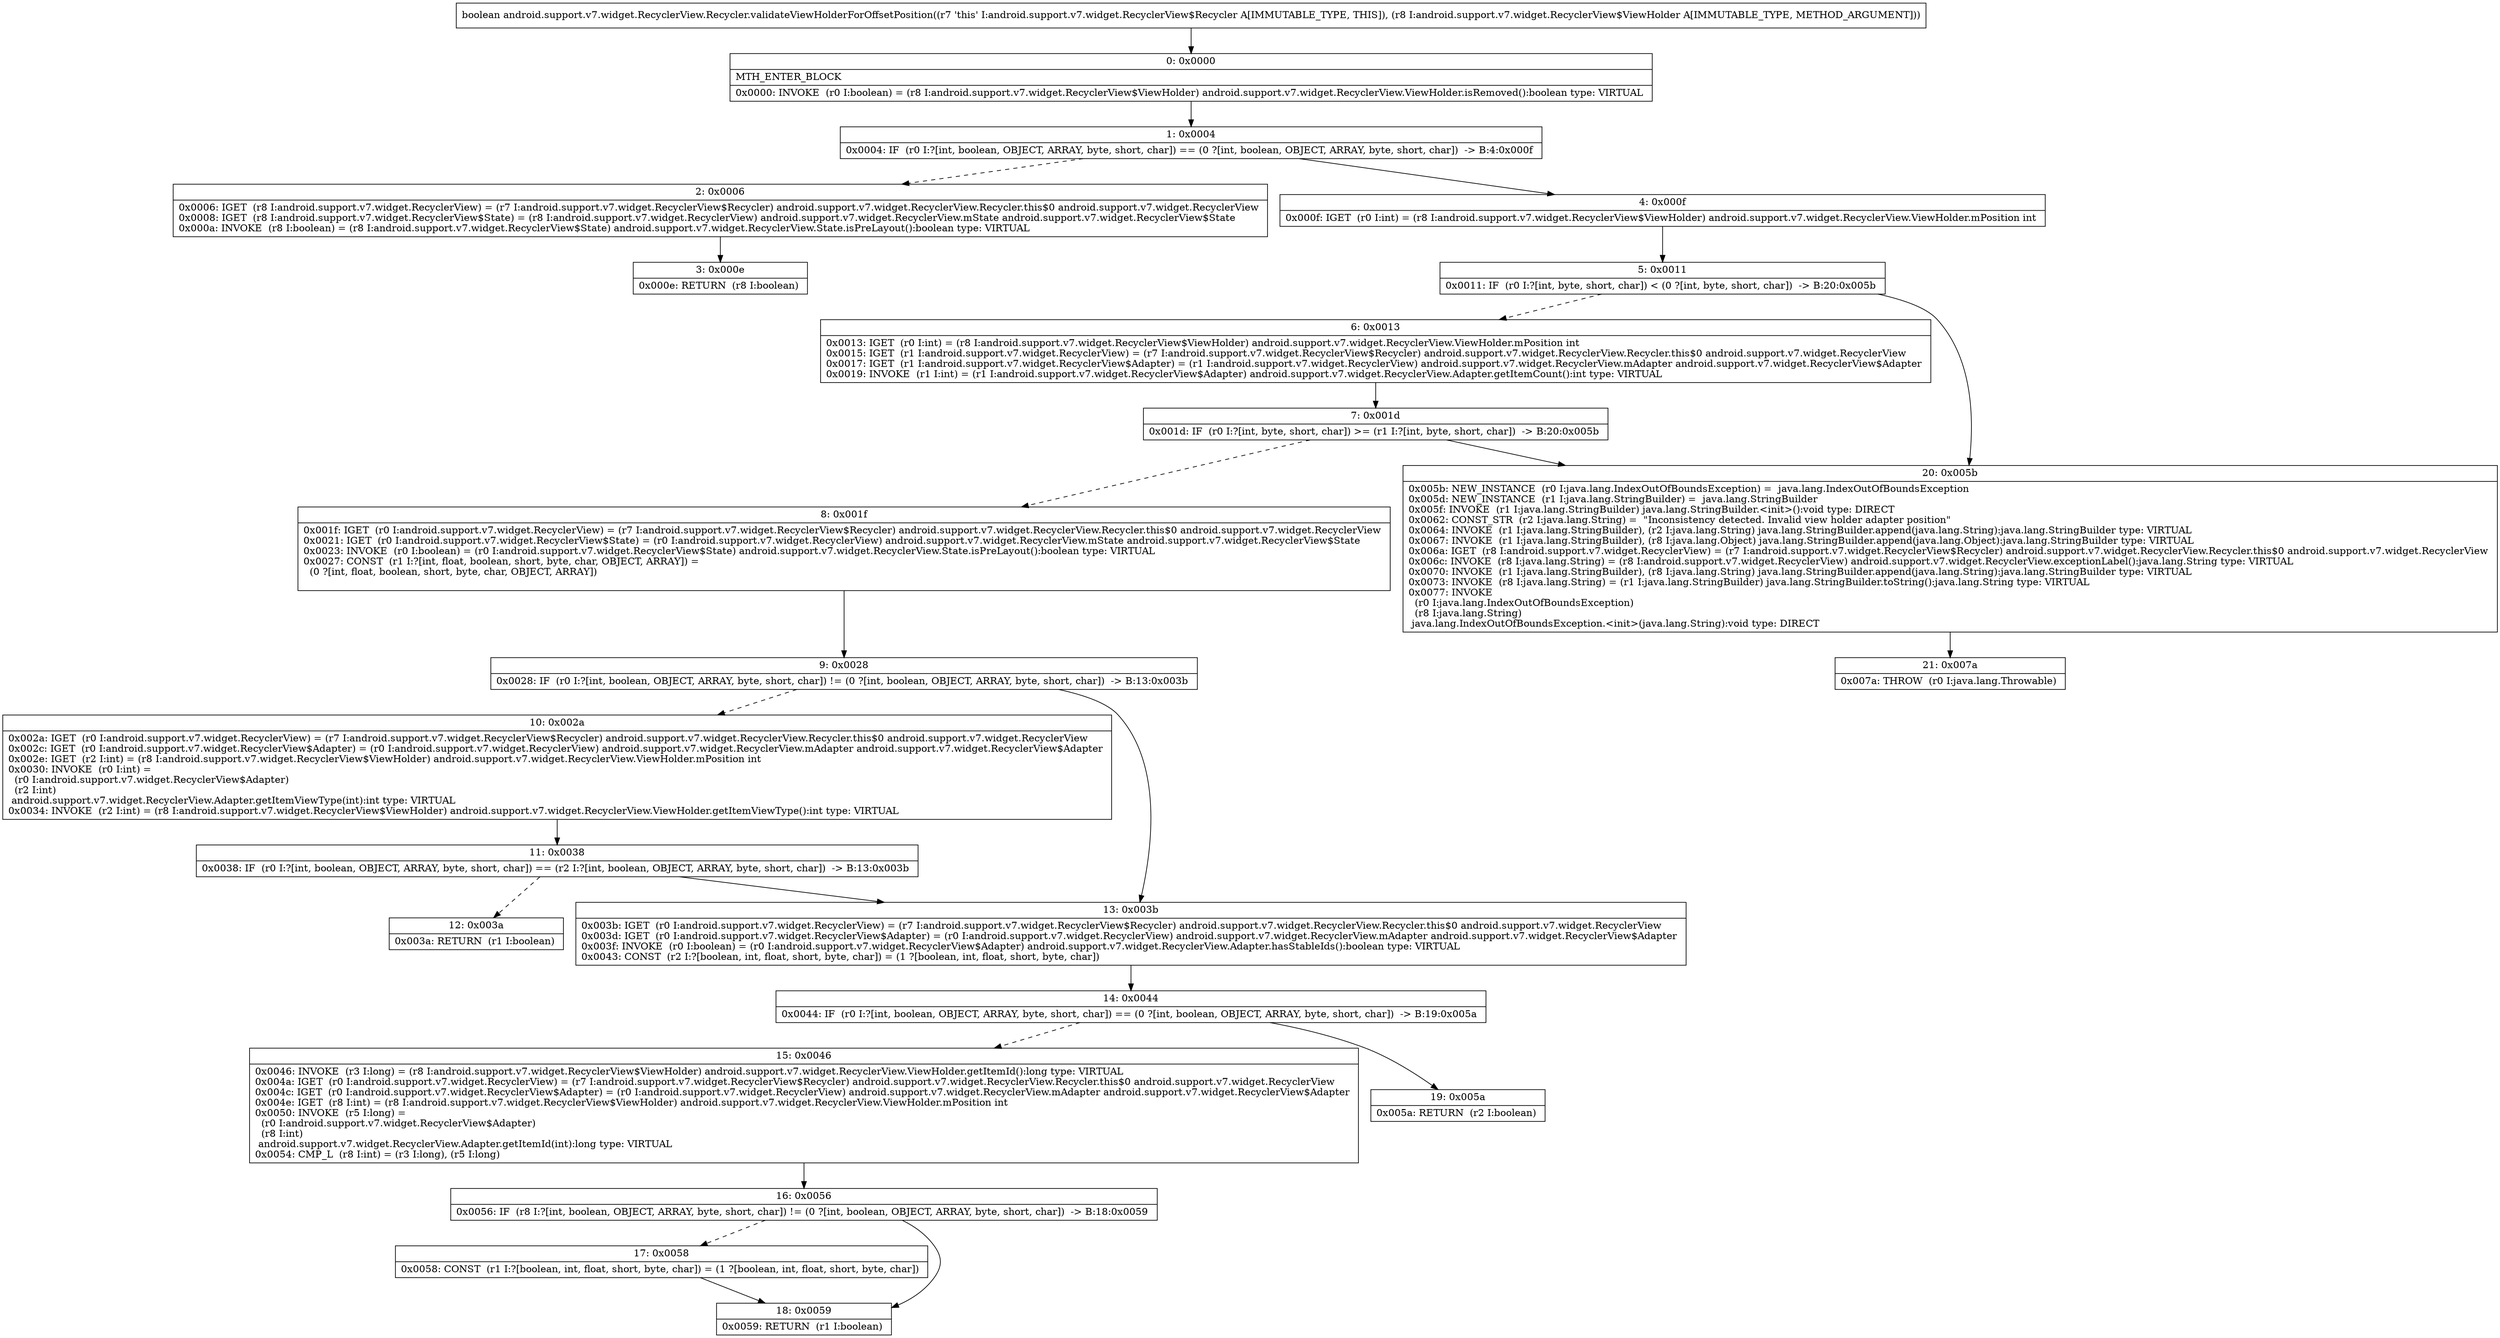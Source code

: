 digraph "CFG forandroid.support.v7.widget.RecyclerView.Recycler.validateViewHolderForOffsetPosition(Landroid\/support\/v7\/widget\/RecyclerView$ViewHolder;)Z" {
Node_0 [shape=record,label="{0\:\ 0x0000|MTH_ENTER_BLOCK\l|0x0000: INVOKE  (r0 I:boolean) = (r8 I:android.support.v7.widget.RecyclerView$ViewHolder) android.support.v7.widget.RecyclerView.ViewHolder.isRemoved():boolean type: VIRTUAL \l}"];
Node_1 [shape=record,label="{1\:\ 0x0004|0x0004: IF  (r0 I:?[int, boolean, OBJECT, ARRAY, byte, short, char]) == (0 ?[int, boolean, OBJECT, ARRAY, byte, short, char])  \-\> B:4:0x000f \l}"];
Node_2 [shape=record,label="{2\:\ 0x0006|0x0006: IGET  (r8 I:android.support.v7.widget.RecyclerView) = (r7 I:android.support.v7.widget.RecyclerView$Recycler) android.support.v7.widget.RecyclerView.Recycler.this$0 android.support.v7.widget.RecyclerView \l0x0008: IGET  (r8 I:android.support.v7.widget.RecyclerView$State) = (r8 I:android.support.v7.widget.RecyclerView) android.support.v7.widget.RecyclerView.mState android.support.v7.widget.RecyclerView$State \l0x000a: INVOKE  (r8 I:boolean) = (r8 I:android.support.v7.widget.RecyclerView$State) android.support.v7.widget.RecyclerView.State.isPreLayout():boolean type: VIRTUAL \l}"];
Node_3 [shape=record,label="{3\:\ 0x000e|0x000e: RETURN  (r8 I:boolean) \l}"];
Node_4 [shape=record,label="{4\:\ 0x000f|0x000f: IGET  (r0 I:int) = (r8 I:android.support.v7.widget.RecyclerView$ViewHolder) android.support.v7.widget.RecyclerView.ViewHolder.mPosition int \l}"];
Node_5 [shape=record,label="{5\:\ 0x0011|0x0011: IF  (r0 I:?[int, byte, short, char]) \< (0 ?[int, byte, short, char])  \-\> B:20:0x005b \l}"];
Node_6 [shape=record,label="{6\:\ 0x0013|0x0013: IGET  (r0 I:int) = (r8 I:android.support.v7.widget.RecyclerView$ViewHolder) android.support.v7.widget.RecyclerView.ViewHolder.mPosition int \l0x0015: IGET  (r1 I:android.support.v7.widget.RecyclerView) = (r7 I:android.support.v7.widget.RecyclerView$Recycler) android.support.v7.widget.RecyclerView.Recycler.this$0 android.support.v7.widget.RecyclerView \l0x0017: IGET  (r1 I:android.support.v7.widget.RecyclerView$Adapter) = (r1 I:android.support.v7.widget.RecyclerView) android.support.v7.widget.RecyclerView.mAdapter android.support.v7.widget.RecyclerView$Adapter \l0x0019: INVOKE  (r1 I:int) = (r1 I:android.support.v7.widget.RecyclerView$Adapter) android.support.v7.widget.RecyclerView.Adapter.getItemCount():int type: VIRTUAL \l}"];
Node_7 [shape=record,label="{7\:\ 0x001d|0x001d: IF  (r0 I:?[int, byte, short, char]) \>= (r1 I:?[int, byte, short, char])  \-\> B:20:0x005b \l}"];
Node_8 [shape=record,label="{8\:\ 0x001f|0x001f: IGET  (r0 I:android.support.v7.widget.RecyclerView) = (r7 I:android.support.v7.widget.RecyclerView$Recycler) android.support.v7.widget.RecyclerView.Recycler.this$0 android.support.v7.widget.RecyclerView \l0x0021: IGET  (r0 I:android.support.v7.widget.RecyclerView$State) = (r0 I:android.support.v7.widget.RecyclerView) android.support.v7.widget.RecyclerView.mState android.support.v7.widget.RecyclerView$State \l0x0023: INVOKE  (r0 I:boolean) = (r0 I:android.support.v7.widget.RecyclerView$State) android.support.v7.widget.RecyclerView.State.isPreLayout():boolean type: VIRTUAL \l0x0027: CONST  (r1 I:?[int, float, boolean, short, byte, char, OBJECT, ARRAY]) = \l  (0 ?[int, float, boolean, short, byte, char, OBJECT, ARRAY])\l \l}"];
Node_9 [shape=record,label="{9\:\ 0x0028|0x0028: IF  (r0 I:?[int, boolean, OBJECT, ARRAY, byte, short, char]) != (0 ?[int, boolean, OBJECT, ARRAY, byte, short, char])  \-\> B:13:0x003b \l}"];
Node_10 [shape=record,label="{10\:\ 0x002a|0x002a: IGET  (r0 I:android.support.v7.widget.RecyclerView) = (r7 I:android.support.v7.widget.RecyclerView$Recycler) android.support.v7.widget.RecyclerView.Recycler.this$0 android.support.v7.widget.RecyclerView \l0x002c: IGET  (r0 I:android.support.v7.widget.RecyclerView$Adapter) = (r0 I:android.support.v7.widget.RecyclerView) android.support.v7.widget.RecyclerView.mAdapter android.support.v7.widget.RecyclerView$Adapter \l0x002e: IGET  (r2 I:int) = (r8 I:android.support.v7.widget.RecyclerView$ViewHolder) android.support.v7.widget.RecyclerView.ViewHolder.mPosition int \l0x0030: INVOKE  (r0 I:int) = \l  (r0 I:android.support.v7.widget.RecyclerView$Adapter)\l  (r2 I:int)\l android.support.v7.widget.RecyclerView.Adapter.getItemViewType(int):int type: VIRTUAL \l0x0034: INVOKE  (r2 I:int) = (r8 I:android.support.v7.widget.RecyclerView$ViewHolder) android.support.v7.widget.RecyclerView.ViewHolder.getItemViewType():int type: VIRTUAL \l}"];
Node_11 [shape=record,label="{11\:\ 0x0038|0x0038: IF  (r0 I:?[int, boolean, OBJECT, ARRAY, byte, short, char]) == (r2 I:?[int, boolean, OBJECT, ARRAY, byte, short, char])  \-\> B:13:0x003b \l}"];
Node_12 [shape=record,label="{12\:\ 0x003a|0x003a: RETURN  (r1 I:boolean) \l}"];
Node_13 [shape=record,label="{13\:\ 0x003b|0x003b: IGET  (r0 I:android.support.v7.widget.RecyclerView) = (r7 I:android.support.v7.widget.RecyclerView$Recycler) android.support.v7.widget.RecyclerView.Recycler.this$0 android.support.v7.widget.RecyclerView \l0x003d: IGET  (r0 I:android.support.v7.widget.RecyclerView$Adapter) = (r0 I:android.support.v7.widget.RecyclerView) android.support.v7.widget.RecyclerView.mAdapter android.support.v7.widget.RecyclerView$Adapter \l0x003f: INVOKE  (r0 I:boolean) = (r0 I:android.support.v7.widget.RecyclerView$Adapter) android.support.v7.widget.RecyclerView.Adapter.hasStableIds():boolean type: VIRTUAL \l0x0043: CONST  (r2 I:?[boolean, int, float, short, byte, char]) = (1 ?[boolean, int, float, short, byte, char]) \l}"];
Node_14 [shape=record,label="{14\:\ 0x0044|0x0044: IF  (r0 I:?[int, boolean, OBJECT, ARRAY, byte, short, char]) == (0 ?[int, boolean, OBJECT, ARRAY, byte, short, char])  \-\> B:19:0x005a \l}"];
Node_15 [shape=record,label="{15\:\ 0x0046|0x0046: INVOKE  (r3 I:long) = (r8 I:android.support.v7.widget.RecyclerView$ViewHolder) android.support.v7.widget.RecyclerView.ViewHolder.getItemId():long type: VIRTUAL \l0x004a: IGET  (r0 I:android.support.v7.widget.RecyclerView) = (r7 I:android.support.v7.widget.RecyclerView$Recycler) android.support.v7.widget.RecyclerView.Recycler.this$0 android.support.v7.widget.RecyclerView \l0x004c: IGET  (r0 I:android.support.v7.widget.RecyclerView$Adapter) = (r0 I:android.support.v7.widget.RecyclerView) android.support.v7.widget.RecyclerView.mAdapter android.support.v7.widget.RecyclerView$Adapter \l0x004e: IGET  (r8 I:int) = (r8 I:android.support.v7.widget.RecyclerView$ViewHolder) android.support.v7.widget.RecyclerView.ViewHolder.mPosition int \l0x0050: INVOKE  (r5 I:long) = \l  (r0 I:android.support.v7.widget.RecyclerView$Adapter)\l  (r8 I:int)\l android.support.v7.widget.RecyclerView.Adapter.getItemId(int):long type: VIRTUAL \l0x0054: CMP_L  (r8 I:int) = (r3 I:long), (r5 I:long) \l}"];
Node_16 [shape=record,label="{16\:\ 0x0056|0x0056: IF  (r8 I:?[int, boolean, OBJECT, ARRAY, byte, short, char]) != (0 ?[int, boolean, OBJECT, ARRAY, byte, short, char])  \-\> B:18:0x0059 \l}"];
Node_17 [shape=record,label="{17\:\ 0x0058|0x0058: CONST  (r1 I:?[boolean, int, float, short, byte, char]) = (1 ?[boolean, int, float, short, byte, char]) \l}"];
Node_18 [shape=record,label="{18\:\ 0x0059|0x0059: RETURN  (r1 I:boolean) \l}"];
Node_19 [shape=record,label="{19\:\ 0x005a|0x005a: RETURN  (r2 I:boolean) \l}"];
Node_20 [shape=record,label="{20\:\ 0x005b|0x005b: NEW_INSTANCE  (r0 I:java.lang.IndexOutOfBoundsException) =  java.lang.IndexOutOfBoundsException \l0x005d: NEW_INSTANCE  (r1 I:java.lang.StringBuilder) =  java.lang.StringBuilder \l0x005f: INVOKE  (r1 I:java.lang.StringBuilder) java.lang.StringBuilder.\<init\>():void type: DIRECT \l0x0062: CONST_STR  (r2 I:java.lang.String) =  \"Inconsistency detected. Invalid view holder adapter position\" \l0x0064: INVOKE  (r1 I:java.lang.StringBuilder), (r2 I:java.lang.String) java.lang.StringBuilder.append(java.lang.String):java.lang.StringBuilder type: VIRTUAL \l0x0067: INVOKE  (r1 I:java.lang.StringBuilder), (r8 I:java.lang.Object) java.lang.StringBuilder.append(java.lang.Object):java.lang.StringBuilder type: VIRTUAL \l0x006a: IGET  (r8 I:android.support.v7.widget.RecyclerView) = (r7 I:android.support.v7.widget.RecyclerView$Recycler) android.support.v7.widget.RecyclerView.Recycler.this$0 android.support.v7.widget.RecyclerView \l0x006c: INVOKE  (r8 I:java.lang.String) = (r8 I:android.support.v7.widget.RecyclerView) android.support.v7.widget.RecyclerView.exceptionLabel():java.lang.String type: VIRTUAL \l0x0070: INVOKE  (r1 I:java.lang.StringBuilder), (r8 I:java.lang.String) java.lang.StringBuilder.append(java.lang.String):java.lang.StringBuilder type: VIRTUAL \l0x0073: INVOKE  (r8 I:java.lang.String) = (r1 I:java.lang.StringBuilder) java.lang.StringBuilder.toString():java.lang.String type: VIRTUAL \l0x0077: INVOKE  \l  (r0 I:java.lang.IndexOutOfBoundsException)\l  (r8 I:java.lang.String)\l java.lang.IndexOutOfBoundsException.\<init\>(java.lang.String):void type: DIRECT \l}"];
Node_21 [shape=record,label="{21\:\ 0x007a|0x007a: THROW  (r0 I:java.lang.Throwable) \l}"];
MethodNode[shape=record,label="{boolean android.support.v7.widget.RecyclerView.Recycler.validateViewHolderForOffsetPosition((r7 'this' I:android.support.v7.widget.RecyclerView$Recycler A[IMMUTABLE_TYPE, THIS]), (r8 I:android.support.v7.widget.RecyclerView$ViewHolder A[IMMUTABLE_TYPE, METHOD_ARGUMENT])) }"];
MethodNode -> Node_0;
Node_0 -> Node_1;
Node_1 -> Node_2[style=dashed];
Node_1 -> Node_4;
Node_2 -> Node_3;
Node_4 -> Node_5;
Node_5 -> Node_6[style=dashed];
Node_5 -> Node_20;
Node_6 -> Node_7;
Node_7 -> Node_8[style=dashed];
Node_7 -> Node_20;
Node_8 -> Node_9;
Node_9 -> Node_10[style=dashed];
Node_9 -> Node_13;
Node_10 -> Node_11;
Node_11 -> Node_12[style=dashed];
Node_11 -> Node_13;
Node_13 -> Node_14;
Node_14 -> Node_15[style=dashed];
Node_14 -> Node_19;
Node_15 -> Node_16;
Node_16 -> Node_17[style=dashed];
Node_16 -> Node_18;
Node_17 -> Node_18;
Node_20 -> Node_21;
}

